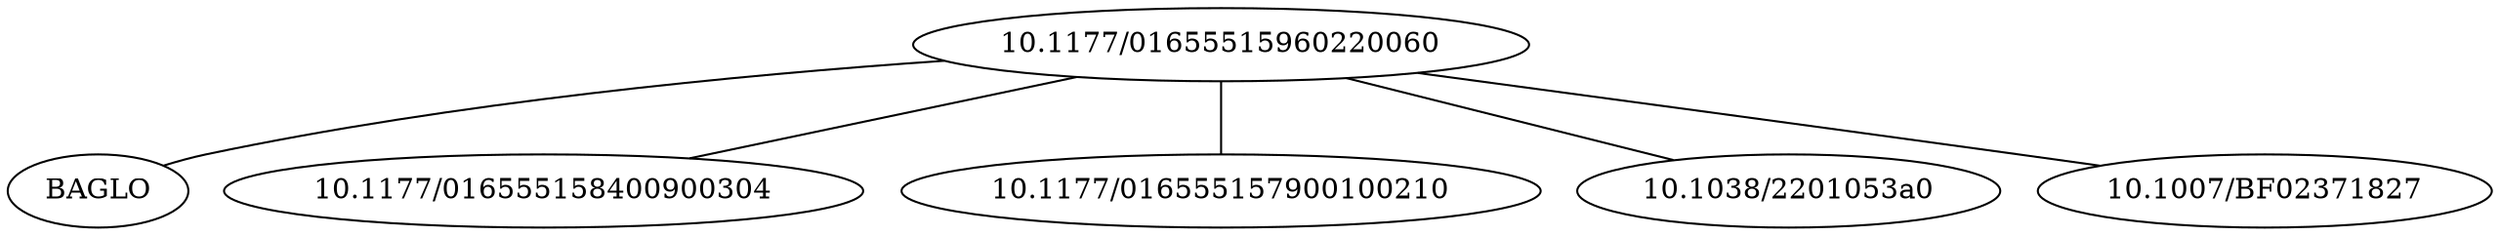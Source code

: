 strict graph mind_map228 {
	"10.1177/01655515960220060" -- BAGLO
	"10.1177/01655515960220060" -- "10.1177/016555158400900304"
	"10.1177/01655515960220060" -- "10.1177/016555157900100210"
	"10.1177/01655515960220060" -- "10.1038/2201053a0"
	"10.1177/01655515960220060" -- "10.1007/BF02371827"
}
